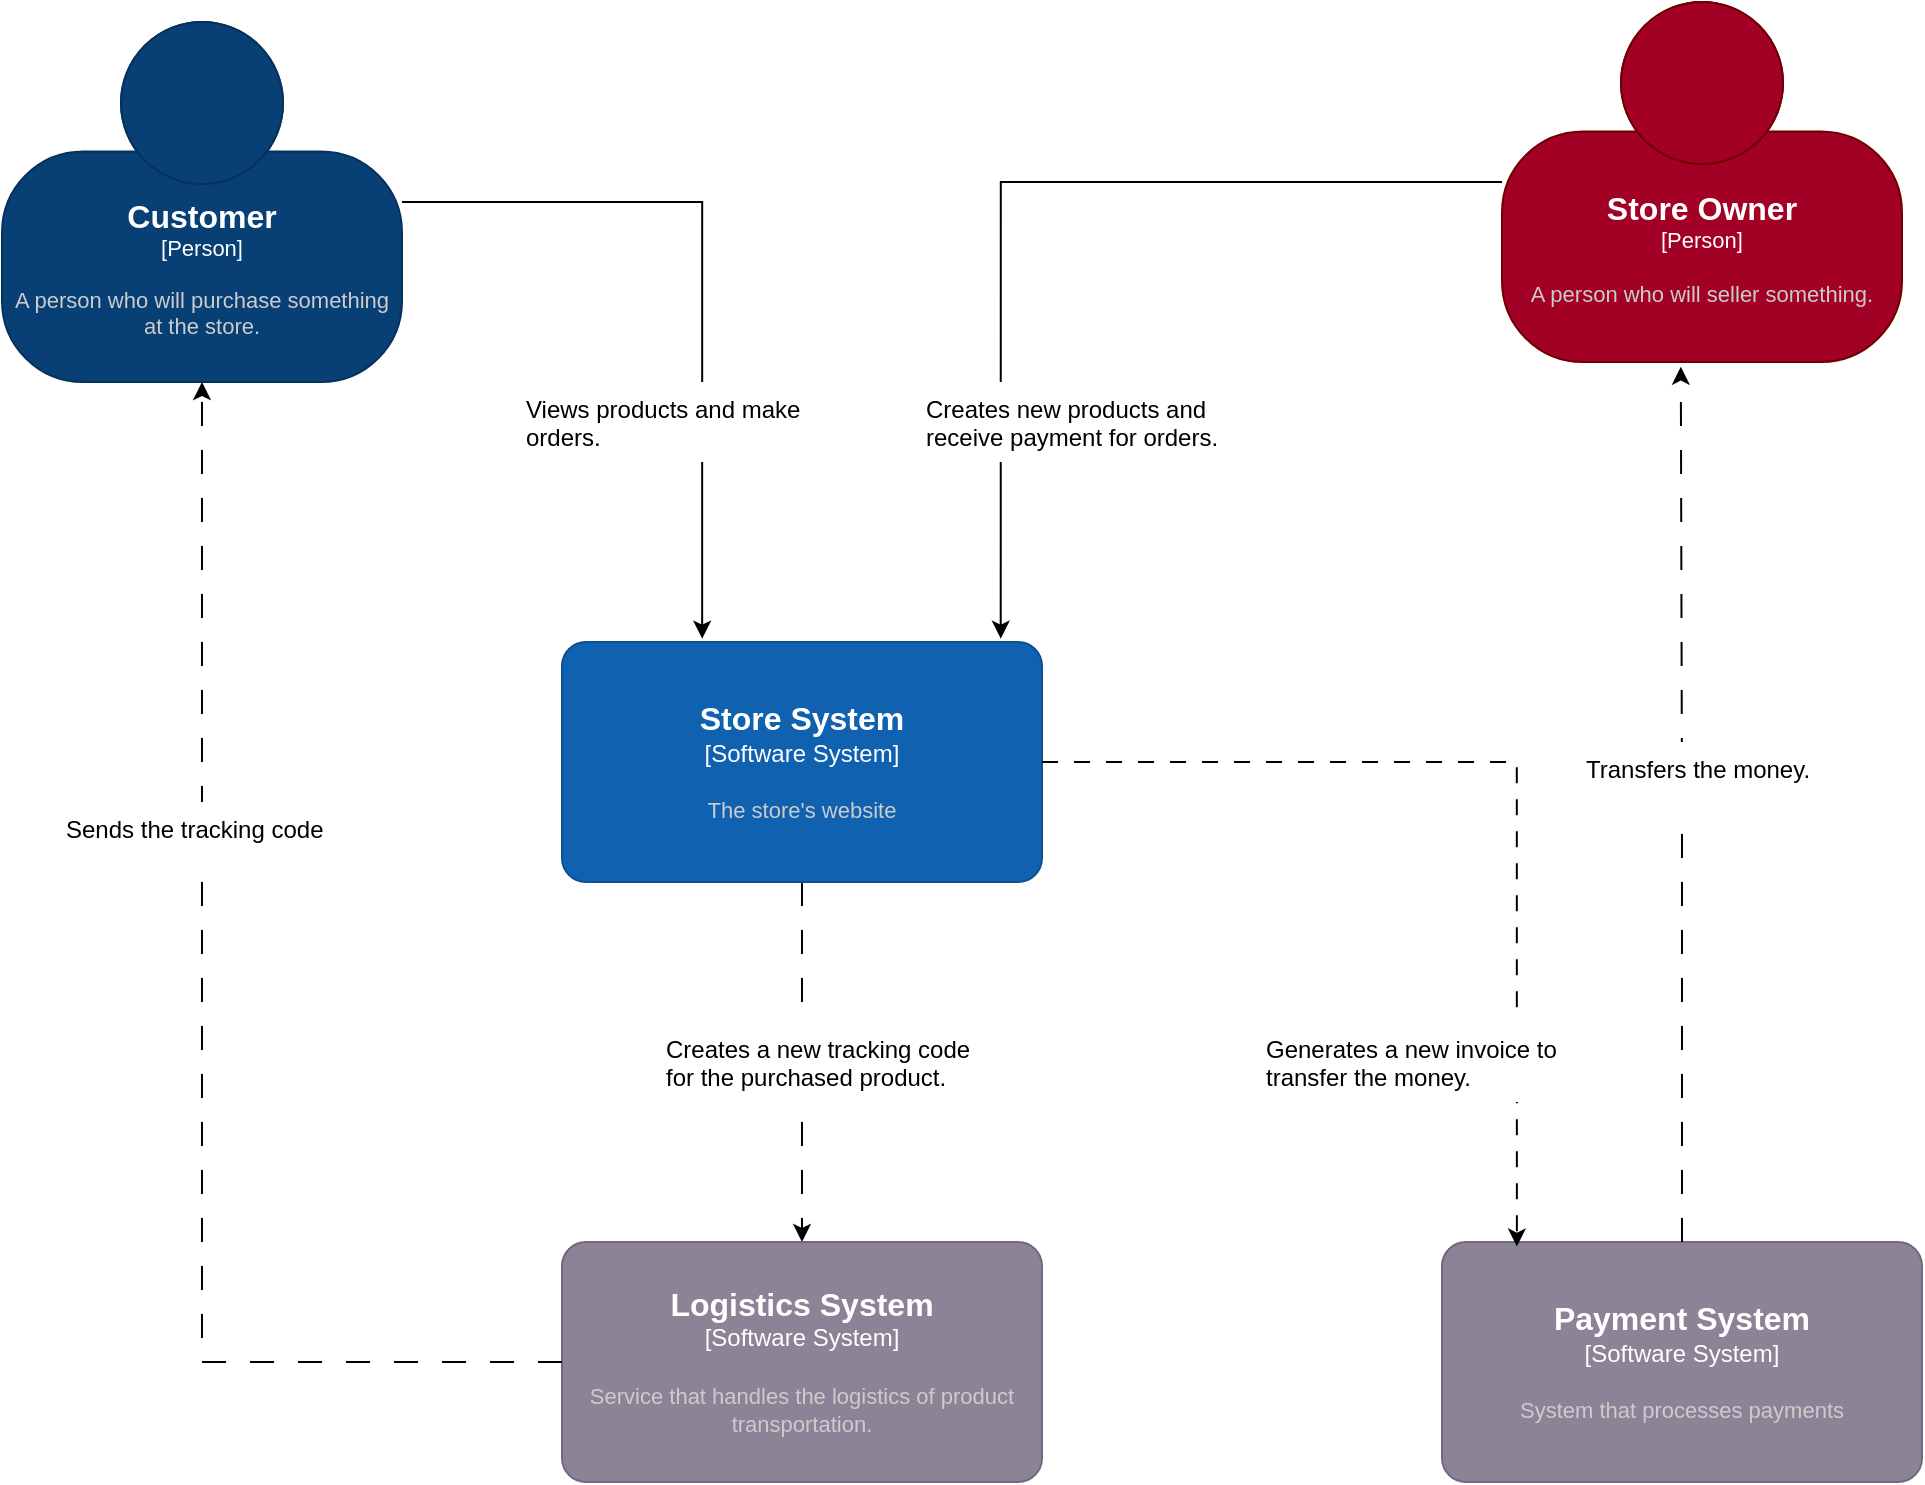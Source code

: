 <mxfile version="24.2.7" type="device">
  <diagram name="Page-1" id="C6m76nDJUZHaJP5SeVA-">
    <mxGraphModel dx="2074" dy="1104" grid="1" gridSize="10" guides="1" tooltips="1" connect="1" arrows="1" fold="1" page="1" pageScale="1" pageWidth="1100" pageHeight="850" math="0" shadow="0">
      <root>
        <mxCell id="0" />
        <mxCell id="1" parent="0" />
        <object placeholders="1" c4Name="Customer" c4Type="Person" c4Description="A person who will purchase something at the store." label="&lt;font style=&quot;font-size: 16px&quot;&gt;&lt;b&gt;%c4Name%&lt;/b&gt;&lt;/font&gt;&lt;div&gt;[%c4Type%]&lt;/div&gt;&lt;br&gt;&lt;div&gt;&lt;font style=&quot;font-size: 11px&quot;&gt;&lt;font color=&quot;#cccccc&quot;&gt;%c4Description%&lt;/font&gt;&lt;/div&gt;" id="3OvmLlYzj4EHE_bk8dvG-1">
          <mxCell style="html=1;fontSize=11;dashed=0;whiteSpace=wrap;fillColor=#083F75;strokeColor=#06315C;fontColor=#ffffff;shape=mxgraph.c4.person2;align=center;metaEdit=1;points=[[0.5,0,0],[1,0.5,0],[1,0.75,0],[0.75,1,0],[0.5,1,0],[0.25,1,0],[0,0.75,0],[0,0.5,0]];resizable=0;" parent="1" vertex="1">
            <mxGeometry x="100" y="90" width="200" height="180" as="geometry" />
          </mxCell>
        </object>
        <mxCell id="Gk3Upa8NwV6VK5SypRLu-24" style="edgeStyle=orthogonalEdgeStyle;rounded=0;orthogonalLoop=1;jettySize=auto;html=1;dashed=1;dashPattern=12 12;" edge="1" parent="1" source="Gk3Upa8NwV6VK5SypRLu-8" target="Gk3Upa8NwV6VK5SypRLu-23">
          <mxGeometry relative="1" as="geometry" />
        </mxCell>
        <object placeholders="1" c4Name="Store System" c4Type="Software System" c4Description="The store&#39;s website" label="&lt;font style=&quot;font-size: 16px&quot;&gt;&lt;b&gt;%c4Name%&lt;/b&gt;&lt;/font&gt;&lt;div&gt;[%c4Type%]&lt;/div&gt;&lt;br&gt;&lt;div&gt;&lt;font style=&quot;font-size: 11px&quot;&gt;&lt;font color=&quot;#cccccc&quot;&gt;%c4Description%&lt;/font&gt;&lt;/div&gt;" id="Gk3Upa8NwV6VK5SypRLu-8">
          <mxCell style="rounded=1;whiteSpace=wrap;html=1;labelBackgroundColor=none;fillColor=#1061B0;fontColor=#ffffff;align=center;arcSize=10;strokeColor=#0D5091;metaEdit=1;resizable=0;points=[[0.25,0,0],[0.5,0,0],[0.75,0,0],[1,0.25,0],[1,0.5,0],[1,0.75,0],[0.75,1,0],[0.5,1,0],[0.25,1,0],[0,0.75,0],[0,0.5,0],[0,0.25,0]];" vertex="1" parent="1">
            <mxGeometry x="380" y="400" width="240" height="120" as="geometry" />
          </mxCell>
        </object>
        <object placeholders="1" c4Name="Store Owner" c4Type="Person" c4Description="A person who will seller something." label="&lt;font style=&quot;font-size: 16px&quot;&gt;&lt;b&gt;%c4Name%&lt;/b&gt;&lt;/font&gt;&lt;div&gt;[%c4Type%]&lt;/div&gt;&lt;br&gt;&lt;div&gt;&lt;font style=&quot;font-size: 11px&quot;&gt;&lt;font color=&quot;#cccccc&quot;&gt;%c4Description%&lt;/font&gt;&lt;/div&gt;" id="Gk3Upa8NwV6VK5SypRLu-9">
          <mxCell style="html=1;fontSize=11;dashed=0;whiteSpace=wrap;fillColor=#a20025;strokeColor=#6F0000;shape=mxgraph.c4.person2;align=center;metaEdit=1;points=[[0.5,0,0],[1,0.5,0],[1,0.75,0],[0.75,1,0],[0.5,1,0],[0.25,1,0],[0,0.75,0],[0,0.5,0]];resizable=0;fontColor=#ffffff;" vertex="1" parent="1">
            <mxGeometry x="850" y="80" width="200" height="180" as="geometry" />
          </mxCell>
        </object>
        <mxCell id="Gk3Upa8NwV6VK5SypRLu-10" style="edgeStyle=orthogonalEdgeStyle;rounded=0;orthogonalLoop=1;jettySize=auto;html=1;entryX=0.914;entryY=-0.014;entryDx=0;entryDy=0;entryPerimeter=0;" edge="1" parent="1" source="Gk3Upa8NwV6VK5SypRLu-9" target="Gk3Upa8NwV6VK5SypRLu-8">
          <mxGeometry relative="1" as="geometry" />
        </mxCell>
        <mxCell id="Gk3Upa8NwV6VK5SypRLu-11" style="edgeStyle=orthogonalEdgeStyle;rounded=0;orthogonalLoop=1;jettySize=auto;html=1;entryX=0.292;entryY=-0.014;entryDx=0;entryDy=0;entryPerimeter=0;" edge="1" parent="1" source="3OvmLlYzj4EHE_bk8dvG-1" target="Gk3Upa8NwV6VK5SypRLu-8">
          <mxGeometry relative="1" as="geometry" />
        </mxCell>
        <object placeholders="1" c4Name="" c4Type="ContainerDiagramTitle" c4Description="Views products and make orders." label="&lt;font style=&quot;font-size: 16px&quot;&gt;&lt;b&gt;&lt;div style=&quot;text-align: left&quot;&gt;%c4Name%&lt;/div&gt;&lt;/b&gt;&lt;/font&gt;&lt;div style=&quot;text-align: left&quot;&gt;%c4Description%&lt;/div&gt;" id="Gk3Upa8NwV6VK5SypRLu-15">
          <mxCell style="text;html=1;align=left;verticalAlign=top;whiteSpace=wrap;rounded=0;metaEdit=1;allowArrows=0;resizable=1;rotatable=0;connectable=0;recursiveResize=0;expand=0;pointerEvents=0;points=[[0.25,0,0],[0.5,0,0],[0.75,0,0],[1,0.25,0],[1,0.5,0],[1,0.75,0],[0.75,1,0],[0.5,1,0],[0.25,1,0],[0,0.75,0],[0,0.5,0],[0,0.25,0]];fillColor=default;" vertex="1" parent="1">
            <mxGeometry x="360" y="270" width="160" height="40" as="geometry" />
          </mxCell>
        </object>
        <object placeholders="1" c4Name="" c4Type="ContainerDiagramTitle" c4Description="Creates new products and receive payment for orders." label="&lt;font style=&quot;font-size: 16px&quot;&gt;&lt;b&gt;&lt;div style=&quot;text-align: left&quot;&gt;%c4Name%&lt;/div&gt;&lt;/b&gt;&lt;/font&gt;&lt;div style=&quot;text-align: left&quot;&gt;%c4Description%&lt;/div&gt;" id="Gk3Upa8NwV6VK5SypRLu-17">
          <mxCell style="text;html=1;align=left;verticalAlign=top;whiteSpace=wrap;rounded=0;metaEdit=1;allowArrows=0;resizable=1;rotatable=0;connectable=0;recursiveResize=0;expand=0;pointerEvents=0;points=[[0.25,0,0],[0.5,0,0],[0.75,0,0],[1,0.25,0],[1,0.5,0],[1,0.75,0],[0.75,1,0],[0.5,1,0],[0.25,1,0],[0,0.75,0],[0,0.5,0],[0,0.25,0]];fillColor=default;" vertex="1" parent="1">
            <mxGeometry x="560" y="270" width="160" height="40" as="geometry" />
          </mxCell>
        </object>
        <object placeholders="1" c4Name="Logistics System" c4Type="Software System" c4Description="Service that handles the logistics of product transportation." label="&lt;font style=&quot;font-size: 16px&quot;&gt;&lt;b&gt;%c4Name%&lt;/b&gt;&lt;/font&gt;&lt;div&gt;[%c4Type%]&lt;/div&gt;&lt;br&gt;&lt;div&gt;&lt;font style=&quot;font-size: 11px&quot;&gt;&lt;font color=&quot;#cccccc&quot;&gt;%c4Description%&lt;/font&gt;&lt;/div&gt;" id="Gk3Upa8NwV6VK5SypRLu-23">
          <mxCell style="rounded=1;whiteSpace=wrap;html=1;labelBackgroundColor=none;fillColor=#8C8496;fontColor=#ffffff;align=center;arcSize=10;strokeColor=#736782;metaEdit=1;resizable=0;points=[[0.25,0,0],[0.5,0,0],[0.75,0,0],[1,0.25,0],[1,0.5,0],[1,0.75,0],[0.75,1,0],[0.5,1,0],[0.25,1,0],[0,0.75,0],[0,0.5,0],[0,0.25,0]];" vertex="1" parent="1">
            <mxGeometry x="380" y="700" width="240" height="120" as="geometry" />
          </mxCell>
        </object>
        <mxCell id="Gk3Upa8NwV6VK5SypRLu-26" style="edgeStyle=orthogonalEdgeStyle;rounded=0;orthogonalLoop=1;jettySize=auto;html=1;entryX=0.5;entryY=1;entryDx=0;entryDy=0;entryPerimeter=0;dashed=1;dashPattern=12 12;" edge="1" parent="1" source="Gk3Upa8NwV6VK5SypRLu-23" target="3OvmLlYzj4EHE_bk8dvG-1">
          <mxGeometry relative="1" as="geometry" />
        </mxCell>
        <object placeholders="1" c4Name="" c4Type="ContainerDiagramTitle" c4Description="Sends the tracking code" label="&lt;font style=&quot;font-size: 16px&quot;&gt;&lt;b&gt;&lt;div style=&quot;text-align: left&quot;&gt;%c4Name%&lt;/div&gt;&lt;/b&gt;&lt;/font&gt;&lt;div style=&quot;text-align: left&quot;&gt;%c4Description%&lt;/div&gt;" id="Gk3Upa8NwV6VK5SypRLu-27">
          <mxCell style="text;html=1;align=left;verticalAlign=top;whiteSpace=wrap;rounded=0;metaEdit=1;allowArrows=0;resizable=1;rotatable=0;connectable=0;recursiveResize=0;expand=0;pointerEvents=0;points=[[0.25,0,0],[0.5,0,0],[0.75,0,0],[1,0.25,0],[1,0.5,0],[1,0.75,0],[0.75,1,0],[0.5,1,0],[0.25,1,0],[0,0.75,0],[0,0.5,0],[0,0.25,0]];fillColor=default;" vertex="1" parent="1">
            <mxGeometry x="130" y="480" width="160" height="40" as="geometry" />
          </mxCell>
        </object>
        <object placeholders="1" c4Name="Payment System" c4Type="Software System" c4Description="System that processes payments" label="&lt;font style=&quot;font-size: 16px&quot;&gt;&lt;b&gt;%c4Name%&lt;/b&gt;&lt;/font&gt;&lt;div&gt;[%c4Type%]&lt;/div&gt;&lt;br&gt;&lt;div&gt;&lt;font style=&quot;font-size: 11px&quot;&gt;&lt;font color=&quot;#cccccc&quot;&gt;%c4Description%&lt;/font&gt;&lt;/div&gt;" id="Gk3Upa8NwV6VK5SypRLu-28">
          <mxCell style="rounded=1;whiteSpace=wrap;html=1;labelBackgroundColor=none;fillColor=#8C8496;fontColor=#ffffff;align=center;arcSize=10;strokeColor=#736782;metaEdit=1;resizable=0;points=[[0.25,0,0],[0.5,0,0],[0.75,0,0],[1,0.25,0],[1,0.5,0],[1,0.75,0],[0.75,1,0],[0.5,1,0],[0.25,1,0],[0,0.75,0],[0,0.5,0],[0,0.25,0]];" vertex="1" parent="1">
            <mxGeometry x="820" y="700" width="240" height="120" as="geometry" />
          </mxCell>
        </object>
        <mxCell id="Gk3Upa8NwV6VK5SypRLu-29" style="edgeStyle=orthogonalEdgeStyle;rounded=0;orthogonalLoop=1;jettySize=auto;html=1;entryX=0.156;entryY=0.019;entryDx=0;entryDy=0;entryPerimeter=0;dashed=1;dashPattern=8 8;" edge="1" parent="1" source="Gk3Upa8NwV6VK5SypRLu-8" target="Gk3Upa8NwV6VK5SypRLu-28">
          <mxGeometry relative="1" as="geometry" />
        </mxCell>
        <mxCell id="Gk3Upa8NwV6VK5SypRLu-32" style="edgeStyle=orthogonalEdgeStyle;rounded=0;orthogonalLoop=1;jettySize=auto;html=1;entryX=0.447;entryY=1.013;entryDx=0;entryDy=0;entryPerimeter=0;dashed=1;dashPattern=12 12;" edge="1" parent="1" source="Gk3Upa8NwV6VK5SypRLu-28" target="Gk3Upa8NwV6VK5SypRLu-9">
          <mxGeometry relative="1" as="geometry" />
        </mxCell>
        <object placeholders="1" c4Name="" c4Type="ContainerDiagramTitle" c4Description="Creates a new tracking code for the purchased product." label="&lt;font style=&quot;font-size: 16px&quot;&gt;&lt;b&gt;&lt;div style=&quot;text-align: left&quot;&gt;%c4Name%&lt;/div&gt;&lt;/b&gt;&lt;/font&gt;&lt;div style=&quot;text-align: left&quot;&gt;%c4Description%&lt;/div&gt;" id="Gk3Upa8NwV6VK5SypRLu-33">
          <mxCell style="text;html=1;align=left;verticalAlign=top;whiteSpace=wrap;rounded=0;metaEdit=1;allowArrows=0;resizable=1;rotatable=0;connectable=0;recursiveResize=0;expand=0;pointerEvents=0;points=[[0.25,0,0],[0.5,0,0],[0.75,0,0],[1,0.25,0],[1,0.5,0],[1,0.75,0],[0.75,1,0],[0.5,1,0],[0.25,1,0],[0,0.75,0],[0,0.5,0],[0,0.25,0]];fillColor=default;" vertex="1" parent="1">
            <mxGeometry x="430" y="590" width="160" height="40" as="geometry" />
          </mxCell>
        </object>
        <object placeholders="1" c4Name="" c4Type="ContainerDiagramTitle" c4Description="Generates a new invoice to transfer the money." label="&lt;font style=&quot;font-size: 16px&quot;&gt;&lt;b&gt;&lt;div style=&quot;text-align: left&quot;&gt;%c4Name%&lt;/div&gt;&lt;/b&gt;&lt;/font&gt;&lt;div style=&quot;text-align: left&quot;&gt;%c4Description%&lt;/div&gt;" id="Gk3Upa8NwV6VK5SypRLu-34">
          <mxCell style="text;html=1;align=left;verticalAlign=top;whiteSpace=wrap;rounded=0;metaEdit=1;allowArrows=0;resizable=1;rotatable=0;connectable=0;recursiveResize=0;expand=0;pointerEvents=0;points=[[0.25,0,0],[0.5,0,0],[0.75,0,0],[1,0.25,0],[1,0.5,0],[1,0.75,0],[0.75,1,0],[0.5,1,0],[0.25,1,0],[0,0.75,0],[0,0.5,0],[0,0.25,0]];fillColor=default;" vertex="1" parent="1">
            <mxGeometry x="730" y="590" width="160" height="40" as="geometry" />
          </mxCell>
        </object>
        <object placeholders="1" c4Name="" c4Type="ContainerDiagramTitle" c4Description="Transfers the money." label="&lt;font style=&quot;font-size: 16px&quot;&gt;&lt;b&gt;&lt;div style=&quot;text-align: left&quot;&gt;%c4Name%&lt;/div&gt;&lt;/b&gt;&lt;/font&gt;&lt;div style=&quot;text-align: left&quot;&gt;%c4Description%&lt;/div&gt;" id="Gk3Upa8NwV6VK5SypRLu-35">
          <mxCell style="text;html=1;align=left;verticalAlign=top;whiteSpace=wrap;rounded=0;metaEdit=1;allowArrows=0;resizable=1;rotatable=0;connectable=0;recursiveResize=0;expand=0;pointerEvents=0;points=[[0.25,0,0],[0.5,0,0],[0.75,0,0],[1,0.25,0],[1,0.5,0],[1,0.75,0],[0.75,1,0],[0.5,1,0],[0.25,1,0],[0,0.75,0],[0,0.5,0],[0,0.25,0]];fillColor=default;" vertex="1" parent="1">
            <mxGeometry x="890" y="450" width="160" height="40" as="geometry" />
          </mxCell>
        </object>
      </root>
    </mxGraphModel>
  </diagram>
</mxfile>

